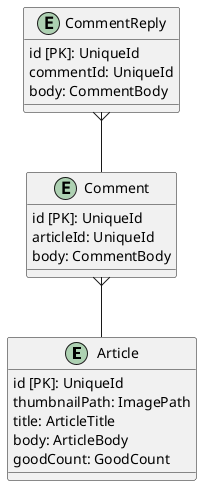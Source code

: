 @startuml
'https://plantuml.com/class-diagram

entity "Article"  {
    id [PK]: UniqueId
    thumbnailPath: ImagePath
    title: ArticleTitle
    body: ArticleBody
    goodCount: GoodCount
}

entity "Comment" {
    id [PK]: UniqueId
    articleId: UniqueId
    body: CommentBody
}
Comment }-- Article

entity "CommentReply" {
    id [PK]: UniqueId
    commentId: UniqueId
    body: CommentBody
}
CommentReply }-- Comment

@enduml
